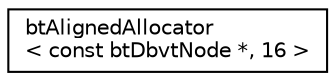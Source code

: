 digraph "Graphical Class Hierarchy"
{
  edge [fontname="Helvetica",fontsize="10",labelfontname="Helvetica",labelfontsize="10"];
  node [fontname="Helvetica",fontsize="10",shape=record];
  rankdir="LR";
  Node1 [label="btAlignedAllocator\l\< const btDbvtNode *, 16 \>",height=0.2,width=0.4,color="black", fillcolor="white", style="filled",URL="$classbt_aligned_allocator.html"];
}
